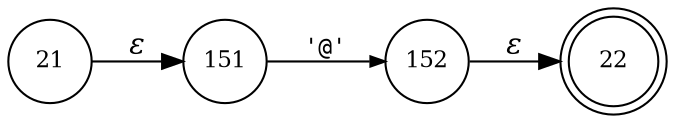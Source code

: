 digraph ATN {
rankdir=LR;
s22[fontsize=11, label="22", shape=doublecircle, fixedsize=true, width=.6];
s21[fontsize=11,label="21", shape=circle, fixedsize=true, width=.55, peripheries=1];
s151[fontsize=11,label="151", shape=circle, fixedsize=true, width=.55, peripheries=1];
s152[fontsize=11,label="152", shape=circle, fixedsize=true, width=.55, peripheries=1];
s21 -> s151 [fontname="Times-Italic", label="&epsilon;"];
s151 -> s152 [fontsize=11, fontname="Courier", arrowsize=.7, label = "'@'", arrowhead = normal];
s152 -> s22 [fontname="Times-Italic", label="&epsilon;"];
}